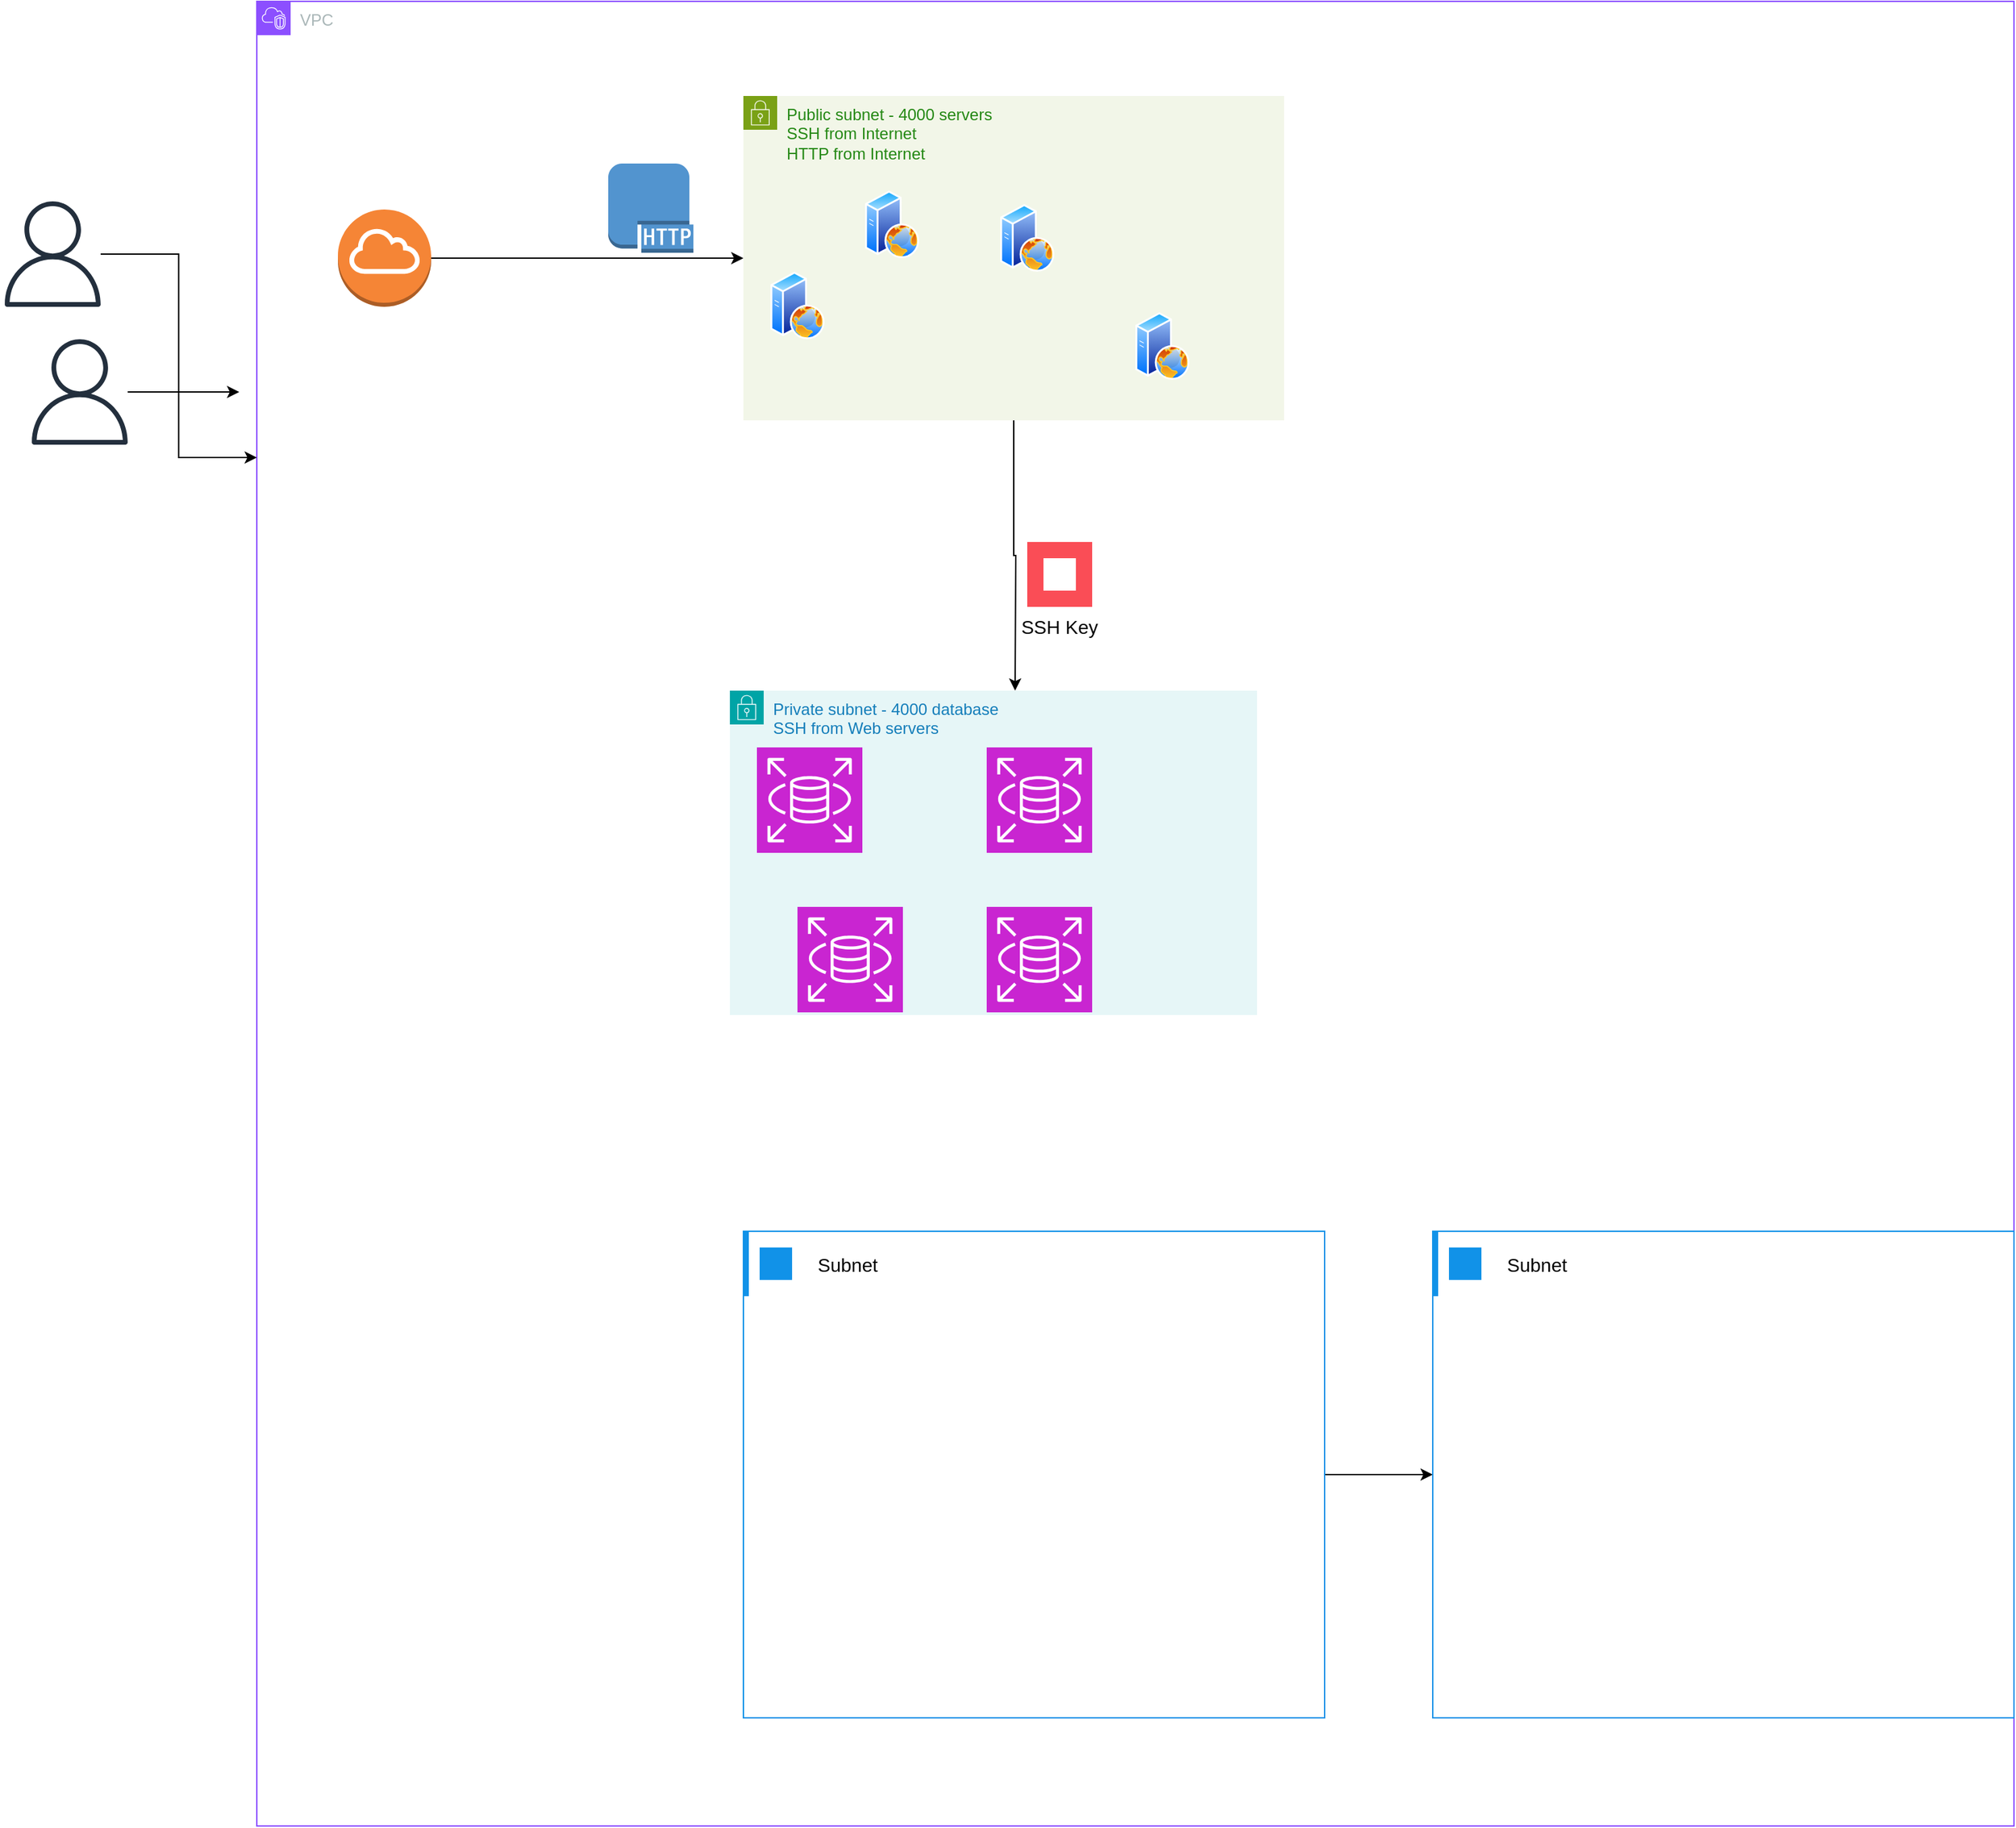 <mxfile version="28.2.5">
  <diagram name="Page-1" id="cND-msEmDqJcG1_ZPeND">
    <mxGraphModel dx="3110" dy="956" grid="1" gridSize="10" guides="1" tooltips="1" connect="1" arrows="1" fold="1" page="1" pageScale="1" pageWidth="850" pageHeight="1100" math="0" shadow="0">
      <root>
        <mxCell id="0" />
        <mxCell id="1" parent="0" />
        <mxCell id="dUrUMToWnGyHjIhhfSOw-4" value="Public subnet - 4000 servers&lt;div&gt;SSH from Internet&lt;/div&gt;&lt;div&gt;HTTP from Internet&lt;/div&gt;" style="points=[[0,0],[0.25,0],[0.5,0],[0.75,0],[1,0],[1,0.25],[1,0.5],[1,0.75],[1,1],[0.75,1],[0.5,1],[0.25,1],[0,1],[0,0.75],[0,0.5],[0,0.25]];outlineConnect=0;gradientColor=none;html=1;whiteSpace=wrap;fontSize=12;fontStyle=0;container=1;pointerEvents=0;collapsible=0;recursiveResize=0;shape=mxgraph.aws4.group;grIcon=mxgraph.aws4.group_security_group;grStroke=0;strokeColor=#7AA116;fillColor=#F2F6E8;verticalAlign=top;align=left;spacingLeft=30;fontColor=#248814;dashed=0;" vertex="1" parent="1">
          <mxGeometry y="160" width="400" height="240" as="geometry" />
        </mxCell>
        <mxCell id="dUrUMToWnGyHjIhhfSOw-6" value="" style="image;aspect=fixed;perimeter=ellipsePerimeter;html=1;align=center;shadow=0;dashed=0;spacingTop=3;image=img/lib/active_directory/web_server.svg;" vertex="1" parent="dUrUMToWnGyHjIhhfSOw-4">
          <mxGeometry x="20" y="130" width="40" height="50" as="geometry" />
        </mxCell>
        <mxCell id="dUrUMToWnGyHjIhhfSOw-8" value="" style="image;aspect=fixed;perimeter=ellipsePerimeter;html=1;align=center;shadow=0;dashed=0;spacingTop=3;image=img/lib/active_directory/web_server.svg;" vertex="1" parent="dUrUMToWnGyHjIhhfSOw-4">
          <mxGeometry x="90" y="70" width="40" height="50" as="geometry" />
        </mxCell>
        <mxCell id="dUrUMToWnGyHjIhhfSOw-7" value="" style="image;aspect=fixed;perimeter=ellipsePerimeter;html=1;align=center;shadow=0;dashed=0;spacingTop=3;image=img/lib/active_directory/web_server.svg;" vertex="1" parent="dUrUMToWnGyHjIhhfSOw-4">
          <mxGeometry x="190" y="80" width="40" height="50" as="geometry" />
        </mxCell>
        <mxCell id="dUrUMToWnGyHjIhhfSOw-5" value="Private subnet - 4000 database&lt;div&gt;SSH from Web servers&lt;/div&gt;" style="points=[[0,0],[0.25,0],[0.5,0],[0.75,0],[1,0],[1,0.25],[1,0.5],[1,0.75],[1,1],[0.75,1],[0.5,1],[0.25,1],[0,1],[0,0.75],[0,0.5],[0,0.25]];outlineConnect=0;gradientColor=none;html=1;whiteSpace=wrap;fontSize=12;fontStyle=0;container=1;pointerEvents=0;collapsible=0;recursiveResize=0;shape=mxgraph.aws4.group;grIcon=mxgraph.aws4.group_security_group;grStroke=0;strokeColor=#00A4A6;fillColor=#E6F6F7;verticalAlign=top;align=left;spacingLeft=30;fontColor=#147EBA;dashed=0;" vertex="1" parent="1">
          <mxGeometry x="-10" y="600" width="390" height="240" as="geometry" />
        </mxCell>
        <mxCell id="dUrUMToWnGyHjIhhfSOw-11" value="" style="sketch=0;points=[[0,0,0],[0.25,0,0],[0.5,0,0],[0.75,0,0],[1,0,0],[0,1,0],[0.25,1,0],[0.5,1,0],[0.75,1,0],[1,1,0],[0,0.25,0],[0,0.5,0],[0,0.75,0],[1,0.25,0],[1,0.5,0],[1,0.75,0]];outlineConnect=0;fontColor=#232F3E;fillColor=#C925D1;strokeColor=#ffffff;dashed=0;verticalLabelPosition=bottom;verticalAlign=top;align=center;html=1;fontSize=12;fontStyle=0;aspect=fixed;shape=mxgraph.aws4.resourceIcon;resIcon=mxgraph.aws4.rds;" vertex="1" parent="dUrUMToWnGyHjIhhfSOw-5">
          <mxGeometry x="20" y="42" width="78" height="78" as="geometry" />
        </mxCell>
        <mxCell id="dUrUMToWnGyHjIhhfSOw-12" value="" style="sketch=0;points=[[0,0,0],[0.25,0,0],[0.5,0,0],[0.75,0,0],[1,0,0],[0,1,0],[0.25,1,0],[0.5,1,0],[0.75,1,0],[1,1,0],[0,0.25,0],[0,0.5,0],[0,0.75,0],[1,0.25,0],[1,0.5,0],[1,0.75,0]];outlineConnect=0;fontColor=#232F3E;fillColor=#C925D1;strokeColor=#ffffff;dashed=0;verticalLabelPosition=bottom;verticalAlign=top;align=center;html=1;fontSize=12;fontStyle=0;aspect=fixed;shape=mxgraph.aws4.resourceIcon;resIcon=mxgraph.aws4.rds;" vertex="1" parent="dUrUMToWnGyHjIhhfSOw-5">
          <mxGeometry x="50" y="160" width="78" height="78" as="geometry" />
        </mxCell>
        <mxCell id="dUrUMToWnGyHjIhhfSOw-13" value="" style="sketch=0;points=[[0,0,0],[0.25,0,0],[0.5,0,0],[0.75,0,0],[1,0,0],[0,1,0],[0.25,1,0],[0.5,1,0],[0.75,1,0],[1,1,0],[0,0.25,0],[0,0.5,0],[0,0.75,0],[1,0.25,0],[1,0.5,0],[1,0.75,0]];outlineConnect=0;fontColor=#232F3E;fillColor=#C925D1;strokeColor=#ffffff;dashed=0;verticalLabelPosition=bottom;verticalAlign=top;align=center;html=1;fontSize=12;fontStyle=0;aspect=fixed;shape=mxgraph.aws4.resourceIcon;resIcon=mxgraph.aws4.rds;" vertex="1" parent="dUrUMToWnGyHjIhhfSOw-5">
          <mxGeometry x="190" y="42" width="78" height="78" as="geometry" />
        </mxCell>
        <mxCell id="dUrUMToWnGyHjIhhfSOw-15" value="" style="sketch=0;points=[[0,0,0],[0.25,0,0],[0.5,0,0],[0.75,0,0],[1,0,0],[0,1,0],[0.25,1,0],[0.5,1,0],[0.75,1,0],[1,1,0],[0,0.25,0],[0,0.5,0],[0,0.75,0],[1,0.25,0],[1,0.5,0],[1,0.75,0]];outlineConnect=0;fontColor=#232F3E;fillColor=#C925D1;strokeColor=#ffffff;dashed=0;verticalLabelPosition=bottom;verticalAlign=top;align=center;html=1;fontSize=12;fontStyle=0;aspect=fixed;shape=mxgraph.aws4.resourceIcon;resIcon=mxgraph.aws4.rds;" vertex="1" parent="dUrUMToWnGyHjIhhfSOw-5">
          <mxGeometry x="190" y="160" width="78" height="78" as="geometry" />
        </mxCell>
        <mxCell id="dUrUMToWnGyHjIhhfSOw-9" value="" style="image;aspect=fixed;perimeter=ellipsePerimeter;html=1;align=center;shadow=0;dashed=0;spacingTop=3;image=img/lib/active_directory/web_server.svg;" vertex="1" parent="1">
          <mxGeometry x="290" y="320" width="40" height="50" as="geometry" />
        </mxCell>
        <mxCell id="dUrUMToWnGyHjIhhfSOw-17" style="edgeStyle=orthogonalEdgeStyle;rounded=0;orthogonalLoop=1;jettySize=auto;html=1;entryX=0;entryY=0.5;entryDx=0;entryDy=0;" edge="1" parent="1" source="dUrUMToWnGyHjIhhfSOw-16" target="dUrUMToWnGyHjIhhfSOw-4">
          <mxGeometry relative="1" as="geometry" />
        </mxCell>
        <mxCell id="dUrUMToWnGyHjIhhfSOw-19" style="edgeStyle=orthogonalEdgeStyle;rounded=0;orthogonalLoop=1;jettySize=auto;html=1;" edge="1" parent="1" source="dUrUMToWnGyHjIhhfSOw-4">
          <mxGeometry relative="1" as="geometry">
            <mxPoint x="201" y="600" as="targetPoint" />
          </mxGeometry>
        </mxCell>
        <mxCell id="dUrUMToWnGyHjIhhfSOw-20" value="VPC" style="points=[[0,0],[0.25,0],[0.5,0],[0.75,0],[1,0],[1,0.25],[1,0.5],[1,0.75],[1,1],[0.75,1],[0.5,1],[0.25,1],[0,1],[0,0.75],[0,0.5],[0,0.25]];outlineConnect=0;gradientColor=none;html=1;whiteSpace=wrap;fontSize=12;fontStyle=0;container=1;pointerEvents=0;collapsible=0;recursiveResize=0;shape=mxgraph.aws4.group;grIcon=mxgraph.aws4.group_vpc2;strokeColor=#8C4FFF;fillColor=none;verticalAlign=top;align=left;spacingLeft=30;fontColor=#AAB7B8;dashed=0;" vertex="1" parent="1">
          <mxGeometry x="-360" y="90" width="1300" height="1350" as="geometry" />
        </mxCell>
        <mxCell id="dUrUMToWnGyHjIhhfSOw-23" value="" style="outlineConnect=0;dashed=0;verticalLabelPosition=bottom;verticalAlign=top;align=center;html=1;shape=mxgraph.aws3.http_protocol;fillColor=#5294CF;gradientColor=none;" vertex="1" parent="dUrUMToWnGyHjIhhfSOw-20">
          <mxGeometry x="260" y="120" width="63" height="66" as="geometry" />
        </mxCell>
        <mxCell id="dUrUMToWnGyHjIhhfSOw-16" value="" style="outlineConnect=0;dashed=0;verticalLabelPosition=bottom;verticalAlign=top;align=center;html=1;shape=mxgraph.aws3.internet_gateway;fillColor=#F58536;gradientColor=none;" vertex="1" parent="dUrUMToWnGyHjIhhfSOw-20">
          <mxGeometry x="60" y="154" width="69" height="72" as="geometry" />
        </mxCell>
        <mxCell id="dUrUMToWnGyHjIhhfSOw-45" value="" style="edgeStyle=orthogonalEdgeStyle;rounded=0;orthogonalLoop=1;jettySize=auto;html=1;" edge="1" parent="dUrUMToWnGyHjIhhfSOw-20" source="dUrUMToWnGyHjIhhfSOw-32" target="dUrUMToWnGyHjIhhfSOw-41">
          <mxGeometry relative="1" as="geometry" />
        </mxCell>
        <mxCell id="dUrUMToWnGyHjIhhfSOw-32" value="" style="container=1;collapsible=0;expand=0;recursiveResize=0;html=1;whiteSpace=wrap;strokeColor=#1192E8;fillColor=none;strokeWidth=1" vertex="1" parent="dUrUMToWnGyHjIhhfSOw-20">
          <mxGeometry x="360" y="910" width="430" height="360" as="geometry" />
        </mxCell>
        <mxCell id="dUrUMToWnGyHjIhhfSOw-33" value="Subnet" style="shape=rect;fillColor=none;aspect=fixed;resizable=0;labelPosition=right;verticalLabelPosition=middle;align=left;verticalAlign=middle;strokeColor=none;part=1;spacingLeft=5;fontSize=14;" vertex="1" parent="dUrUMToWnGyHjIhhfSOw-32">
          <mxGeometry width="48" height="48" relative="1" as="geometry" />
        </mxCell>
        <mxCell id="dUrUMToWnGyHjIhhfSOw-34" value="" style="fillColor=#1192E8;shape=mxgraph.ibm_cloud.ibm-cloud--subnets;strokeColor=none;dashed=0;outlineConnect=0;html=1;labelPosition=center;verticalLabelPosition=bottom;verticalAlign=top;part=1;movable=0;resizable=0;rotatable=0;" vertex="1" parent="dUrUMToWnGyHjIhhfSOw-33">
          <mxGeometry width="24" height="24" relative="1" as="geometry">
            <mxPoint x="12" y="12" as="offset" />
          </mxGeometry>
        </mxCell>
        <mxCell id="dUrUMToWnGyHjIhhfSOw-35" value="" style="shape=rect;fillColor=#1192E8;aspect=fixed;resizable=0;labelPosition=right;verticalLabelPosition=middle;align=left;verticalAlign=middle;strokeColor=none;part=1;spacingLeft=5;fontSize=14;" vertex="1" parent="dUrUMToWnGyHjIhhfSOw-32">
          <mxGeometry width="4" height="48" relative="1" as="geometry" />
        </mxCell>
        <mxCell id="dUrUMToWnGyHjIhhfSOw-41" value="" style="container=1;collapsible=0;expand=0;recursiveResize=0;html=1;whiteSpace=wrap;strokeColor=#1192E8;fillColor=none;strokeWidth=1" vertex="1" parent="dUrUMToWnGyHjIhhfSOw-20">
          <mxGeometry x="870" y="910" width="430" height="360" as="geometry" />
        </mxCell>
        <mxCell id="dUrUMToWnGyHjIhhfSOw-42" value="Subnet" style="shape=rect;fillColor=none;aspect=fixed;resizable=0;labelPosition=right;verticalLabelPosition=middle;align=left;verticalAlign=middle;strokeColor=none;part=1;spacingLeft=5;fontSize=14;" vertex="1" parent="dUrUMToWnGyHjIhhfSOw-41">
          <mxGeometry width="48" height="48" relative="1" as="geometry" />
        </mxCell>
        <mxCell id="dUrUMToWnGyHjIhhfSOw-43" value="" style="fillColor=#1192E8;shape=mxgraph.ibm_cloud.ibm-cloud--subnets;strokeColor=none;dashed=0;outlineConnect=0;html=1;labelPosition=center;verticalLabelPosition=bottom;verticalAlign=top;part=1;movable=0;resizable=0;rotatable=0;" vertex="1" parent="dUrUMToWnGyHjIhhfSOw-42">
          <mxGeometry width="24" height="24" relative="1" as="geometry">
            <mxPoint x="12" y="12" as="offset" />
          </mxGeometry>
        </mxCell>
        <mxCell id="dUrUMToWnGyHjIhhfSOw-44" value="" style="shape=rect;fillColor=#1192E8;aspect=fixed;resizable=0;labelPosition=right;verticalLabelPosition=middle;align=left;verticalAlign=middle;strokeColor=none;part=1;spacingLeft=5;fontSize=14;" vertex="1" parent="dUrUMToWnGyHjIhhfSOw-41">
          <mxGeometry width="4" height="48" relative="1" as="geometry" />
        </mxCell>
        <mxCell id="dUrUMToWnGyHjIhhfSOw-21" value="SSH Key" style="shape=rect;fillColor=#FA4D56;aspect=fixed;resizable=0;labelPosition=center;verticalLabelPosition=bottom;align=center;verticalAlign=top;strokeColor=none;fontSize=14;" vertex="1" parent="1">
          <mxGeometry x="210" y="490" width="48" height="48" as="geometry" />
        </mxCell>
        <mxCell id="dUrUMToWnGyHjIhhfSOw-22" value="" style="fillColor=#ffffff;strokeColor=none;dashed=0;outlineConnect=0;html=1;labelPosition=center;verticalLabelPosition=bottom;verticalAlign=top;part=1;movable=0;resizable=0;rotatable=0;shape=mxgraph.ibm_cloud.password" vertex="1" parent="dUrUMToWnGyHjIhhfSOw-21">
          <mxGeometry width="24" height="24" relative="1" as="geometry">
            <mxPoint x="12" y="12" as="offset" />
          </mxGeometry>
        </mxCell>
        <mxCell id="dUrUMToWnGyHjIhhfSOw-27" value="" style="edgeStyle=orthogonalEdgeStyle;rounded=0;orthogonalLoop=1;jettySize=auto;html=1;entryX=0;entryY=0.25;entryDx=0;entryDy=0;" edge="1" parent="1" source="dUrUMToWnGyHjIhhfSOw-25" target="dUrUMToWnGyHjIhhfSOw-20">
          <mxGeometry relative="1" as="geometry" />
        </mxCell>
        <mxCell id="dUrUMToWnGyHjIhhfSOw-25" value="" style="sketch=0;outlineConnect=0;fontColor=#232F3E;gradientColor=none;fillColor=#232F3D;strokeColor=none;dashed=0;verticalLabelPosition=bottom;verticalAlign=top;align=center;html=1;fontSize=12;fontStyle=0;aspect=fixed;pointerEvents=1;shape=mxgraph.aws4.user;" vertex="1" parent="1">
          <mxGeometry x="-550" y="238" width="78" height="78" as="geometry" />
        </mxCell>
        <mxCell id="dUrUMToWnGyHjIhhfSOw-30" value="" style="edgeStyle=orthogonalEdgeStyle;rounded=0;orthogonalLoop=1;jettySize=auto;html=1;" edge="1" parent="1" source="dUrUMToWnGyHjIhhfSOw-26">
          <mxGeometry relative="1" as="geometry">
            <mxPoint x="-373" y="379" as="targetPoint" />
          </mxGeometry>
        </mxCell>
        <mxCell id="dUrUMToWnGyHjIhhfSOw-26" value="" style="sketch=0;outlineConnect=0;fontColor=#232F3E;gradientColor=none;fillColor=#232F3D;strokeColor=none;dashed=0;verticalLabelPosition=bottom;verticalAlign=top;align=center;html=1;fontSize=12;fontStyle=0;aspect=fixed;pointerEvents=1;shape=mxgraph.aws4.user;" vertex="1" parent="1">
          <mxGeometry x="-530" y="340" width="78" height="78" as="geometry" />
        </mxCell>
      </root>
    </mxGraphModel>
  </diagram>
</mxfile>
